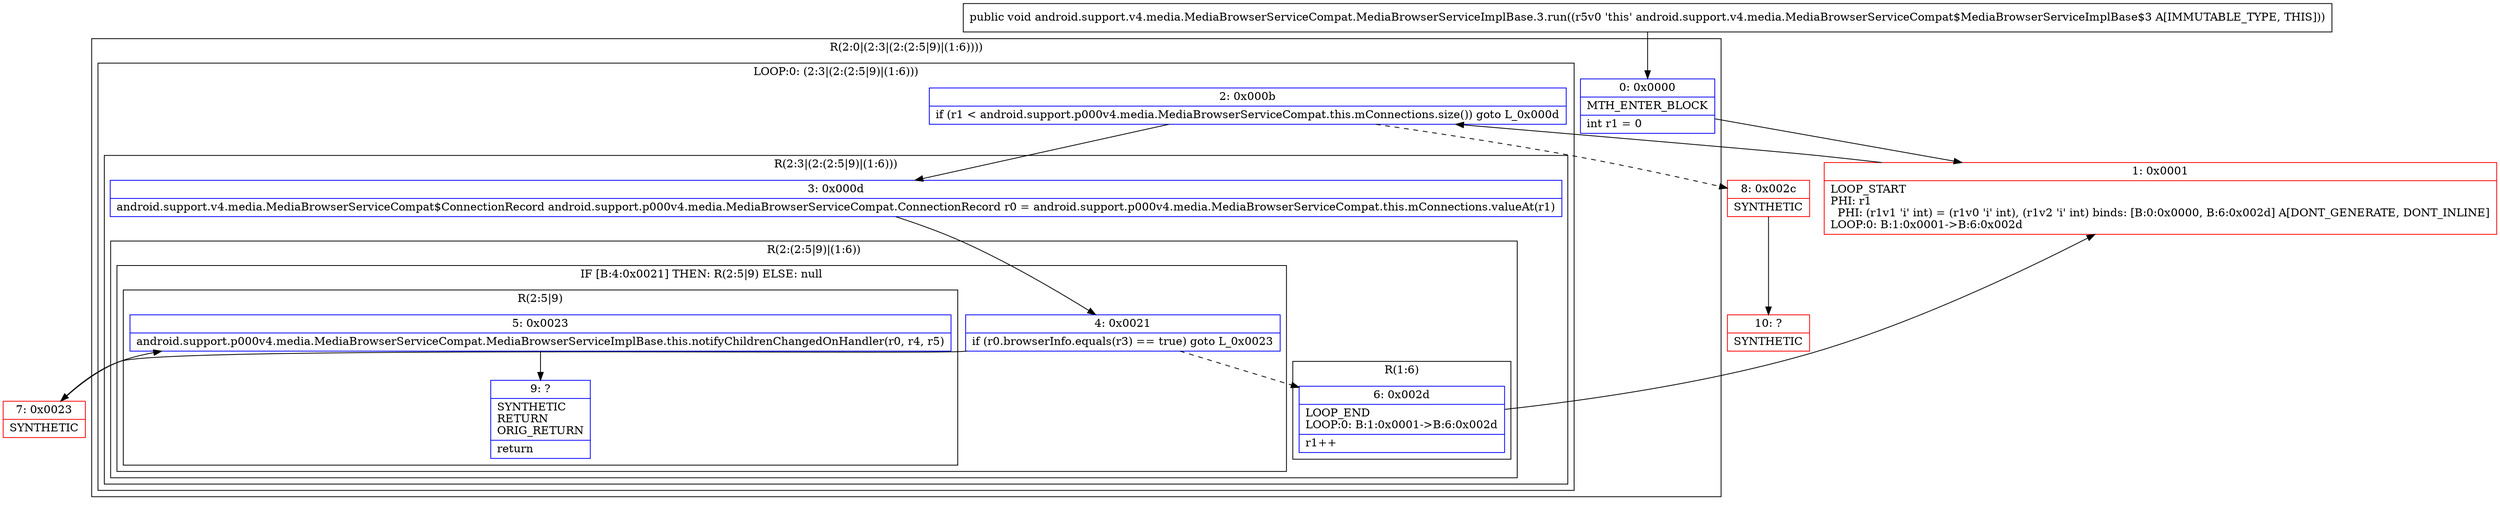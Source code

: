 digraph "CFG forandroid.support.v4.media.MediaBrowserServiceCompat.MediaBrowserServiceImplBase.3.run()V" {
subgraph cluster_Region_611101955 {
label = "R(2:0|(2:3|(2:(2:5|9)|(1:6))))";
node [shape=record,color=blue];
Node_0 [shape=record,label="{0\:\ 0x0000|MTH_ENTER_BLOCK\l|int r1 = 0\l}"];
subgraph cluster_LoopRegion_1671570631 {
label = "LOOP:0: (2:3|(2:(2:5|9)|(1:6)))";
node [shape=record,color=blue];
Node_2 [shape=record,label="{2\:\ 0x000b|if (r1 \< android.support.p000v4.media.MediaBrowserServiceCompat.this.mConnections.size()) goto L_0x000d\l}"];
subgraph cluster_Region_85735960 {
label = "R(2:3|(2:(2:5|9)|(1:6)))";
node [shape=record,color=blue];
Node_3 [shape=record,label="{3\:\ 0x000d|android.support.v4.media.MediaBrowserServiceCompat$ConnectionRecord android.support.p000v4.media.MediaBrowserServiceCompat.ConnectionRecord r0 = android.support.p000v4.media.MediaBrowserServiceCompat.this.mConnections.valueAt(r1)\l}"];
subgraph cluster_Region_370010312 {
label = "R(2:(2:5|9)|(1:6))";
node [shape=record,color=blue];
subgraph cluster_IfRegion_1155107597 {
label = "IF [B:4:0x0021] THEN: R(2:5|9) ELSE: null";
node [shape=record,color=blue];
Node_4 [shape=record,label="{4\:\ 0x0021|if (r0.browserInfo.equals(r3) == true) goto L_0x0023\l}"];
subgraph cluster_Region_909052749 {
label = "R(2:5|9)";
node [shape=record,color=blue];
Node_5 [shape=record,label="{5\:\ 0x0023|android.support.p000v4.media.MediaBrowserServiceCompat.MediaBrowserServiceImplBase.this.notifyChildrenChangedOnHandler(r0, r4, r5)\l}"];
Node_9 [shape=record,label="{9\:\ ?|SYNTHETIC\lRETURN\lORIG_RETURN\l|return\l}"];
}
}
subgraph cluster_Region_784731861 {
label = "R(1:6)";
node [shape=record,color=blue];
Node_6 [shape=record,label="{6\:\ 0x002d|LOOP_END\lLOOP:0: B:1:0x0001\-\>B:6:0x002d\l|r1++\l}"];
}
}
}
}
}
Node_1 [shape=record,color=red,label="{1\:\ 0x0001|LOOP_START\lPHI: r1 \l  PHI: (r1v1 'i' int) = (r1v0 'i' int), (r1v2 'i' int) binds: [B:0:0x0000, B:6:0x002d] A[DONT_GENERATE, DONT_INLINE]\lLOOP:0: B:1:0x0001\-\>B:6:0x002d\l}"];
Node_7 [shape=record,color=red,label="{7\:\ 0x0023|SYNTHETIC\l}"];
Node_8 [shape=record,color=red,label="{8\:\ 0x002c|SYNTHETIC\l}"];
Node_10 [shape=record,color=red,label="{10\:\ ?|SYNTHETIC\l}"];
MethodNode[shape=record,label="{public void android.support.v4.media.MediaBrowserServiceCompat.MediaBrowserServiceImplBase.3.run((r5v0 'this' android.support.v4.media.MediaBrowserServiceCompat$MediaBrowserServiceImplBase$3 A[IMMUTABLE_TYPE, THIS])) }"];
MethodNode -> Node_0;
Node_0 -> Node_1;
Node_2 -> Node_3;
Node_2 -> Node_8[style=dashed];
Node_3 -> Node_4;
Node_4 -> Node_6[style=dashed];
Node_4 -> Node_7;
Node_5 -> Node_9;
Node_6 -> Node_1;
Node_1 -> Node_2;
Node_7 -> Node_5;
Node_8 -> Node_10;
}

